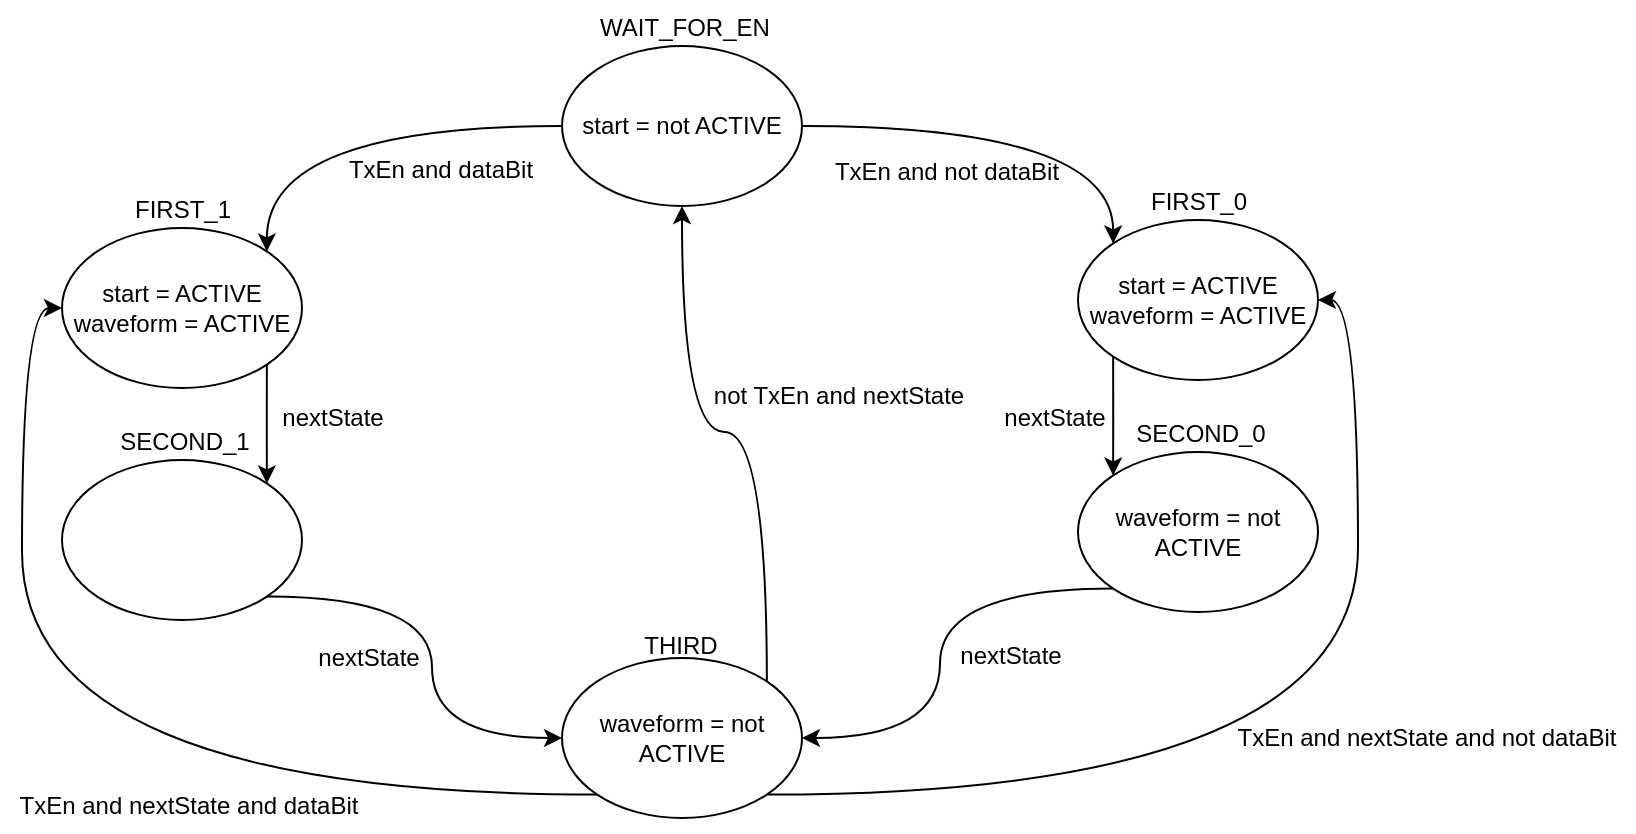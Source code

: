 <mxfile version="21.0.6" type="google"><diagram name="Page-1" id="zNvY1Q-mkukfnYkPsvm0"><mxGraphModel grid="1" page="1" gridSize="1" guides="1" tooltips="1" connect="1" arrows="1" fold="1" pageScale="1" pageWidth="1100" pageHeight="850" background="none" math="0" shadow="0"><root><mxCell id="0"/><mxCell id="1" parent="0"/><mxCell id="GI8vclBK96SNwWwCd37V-17" style="edgeStyle=orthogonalEdgeStyle;rounded=0;orthogonalLoop=1;jettySize=auto;html=1;exitX=1;exitY=0.5;exitDx=0;exitDy=0;entryX=0;entryY=0;entryDx=0;entryDy=0;curved=1;" edge="1" parent="1" source="GI8vclBK96SNwWwCd37V-1" target="GI8vclBK96SNwWwCd37V-3"><mxGeometry relative="1" as="geometry"/></mxCell><mxCell id="GI8vclBK96SNwWwCd37V-18" style="edgeStyle=orthogonalEdgeStyle;rounded=0;orthogonalLoop=1;jettySize=auto;html=1;exitX=0;exitY=0.5;exitDx=0;exitDy=0;entryX=1;entryY=0;entryDx=0;entryDy=0;curved=1;" edge="1" parent="1" source="GI8vclBK96SNwWwCd37V-1" target="GI8vclBK96SNwWwCd37V-5"><mxGeometry relative="1" as="geometry"/></mxCell><mxCell id="GI8vclBK96SNwWwCd37V-1" value="start = not ACTIVE" style="ellipse;whiteSpace=wrap;html=1;" vertex="1" parent="1"><mxGeometry x="406" y="176" width="120" height="80" as="geometry"/></mxCell><mxCell id="GI8vclBK96SNwWwCd37V-2" value="WAIT_FOR_EN" style="text;html=1;align=center;verticalAlign=middle;resizable=0;points=[];autosize=1;strokeColor=none;fillColor=none;" vertex="1" parent="1"><mxGeometry x="415" y="153" width="104" height="27" as="geometry"/></mxCell><mxCell id="GI8vclBK96SNwWwCd37V-13" style="edgeStyle=orthogonalEdgeStyle;rounded=0;orthogonalLoop=1;jettySize=auto;html=1;exitX=1;exitY=0;exitDx=0;exitDy=0;entryX=0.5;entryY=1;entryDx=0;entryDy=0;curved=1;" edge="1" parent="1" source="GI8vclBK96SNwWwCd37V-11" target="GI8vclBK96SNwWwCd37V-1"><mxGeometry relative="1" as="geometry"/></mxCell><mxCell id="GI8vclBK96SNwWwCd37V-32" style="edgeStyle=orthogonalEdgeStyle;rounded=0;orthogonalLoop=1;jettySize=auto;html=1;exitX=0;exitY=1;exitDx=0;exitDy=0;entryX=0;entryY=0.5;entryDx=0;entryDy=0;curved=1;" edge="1" parent="1" source="GI8vclBK96SNwWwCd37V-11" target="GI8vclBK96SNwWwCd37V-5"><mxGeometry relative="1" as="geometry"/></mxCell><mxCell id="GI8vclBK96SNwWwCd37V-33" style="edgeStyle=orthogonalEdgeStyle;rounded=0;orthogonalLoop=1;jettySize=auto;html=1;exitX=1;exitY=1;exitDx=0;exitDy=0;entryX=1;entryY=0.5;entryDx=0;entryDy=0;curved=1;" edge="1" parent="1" source="GI8vclBK96SNwWwCd37V-11" target="GI8vclBK96SNwWwCd37V-3"><mxGeometry relative="1" as="geometry"/></mxCell><mxCell id="GI8vclBK96SNwWwCd37V-11" value="waveform = not ACTIVE" style="ellipse;whiteSpace=wrap;html=1;" vertex="1" parent="1"><mxGeometry x="406" y="482" width="120" height="80" as="geometry"/></mxCell><mxCell id="GI8vclBK96SNwWwCd37V-12" value="THIRD" style="text;html=1;align=center;verticalAlign=middle;resizable=0;points=[];autosize=1;strokeColor=none;fillColor=none;" vertex="1" parent="1"><mxGeometry x="437" y="462" width="56" height="27" as="geometry"/></mxCell><mxCell id="GI8vclBK96SNwWwCd37V-14" value="not TxEn and nextState" style="text;html=1;align=center;verticalAlign=middle;resizable=0;points=[];autosize=1;strokeColor=none;fillColor=none;" vertex="1" parent="1"><mxGeometry x="472" y="337" width="144" height="27" as="geometry"/></mxCell><mxCell id="GI8vclBK96SNwWwCd37V-15" value="" style="group" connectable="0" vertex="1" parent="1"><mxGeometry x="664" y="240" width="120" height="219" as="geometry"/></mxCell><mxCell id="GI8vclBK96SNwWwCd37V-26" style="edgeStyle=orthogonalEdgeStyle;rounded=0;orthogonalLoop=1;jettySize=auto;html=1;exitX=0;exitY=1;exitDx=0;exitDy=0;entryX=0;entryY=0;entryDx=0;entryDy=0;" edge="1" parent="GI8vclBK96SNwWwCd37V-15" source="GI8vclBK96SNwWwCd37V-3" target="GI8vclBK96SNwWwCd37V-7"><mxGeometry relative="1" as="geometry"/></mxCell><mxCell id="GI8vclBK96SNwWwCd37V-3" value="start = ACTIVE&lt;br&gt;waveform = ACTIVE" style="ellipse;whiteSpace=wrap;html=1;" vertex="1" parent="GI8vclBK96SNwWwCd37V-15"><mxGeometry y="23" width="120" height="80" as="geometry"/></mxCell><mxCell id="GI8vclBK96SNwWwCd37V-4" value="FIRST_0" style="text;html=1;align=center;verticalAlign=middle;resizable=0;points=[];autosize=1;strokeColor=none;fillColor=none;" vertex="1" parent="GI8vclBK96SNwWwCd37V-15"><mxGeometry x="26.5" width="67" height="27" as="geometry"/></mxCell><mxCell id="GI8vclBK96SNwWwCd37V-7" value="waveform = not ACTIVE" style="ellipse;whiteSpace=wrap;html=1;" vertex="1" parent="GI8vclBK96SNwWwCd37V-15"><mxGeometry y="139" width="120" height="80" as="geometry"/></mxCell><mxCell id="GI8vclBK96SNwWwCd37V-8" value="SECOND_0" style="text;html=1;align=center;verticalAlign=middle;resizable=0;points=[];autosize=1;strokeColor=none;fillColor=none;" vertex="1" parent="GI8vclBK96SNwWwCd37V-15"><mxGeometry x="18.5" y="116" width="84" height="27" as="geometry"/></mxCell><mxCell id="GI8vclBK96SNwWwCd37V-16" value="" style="group" connectable="0" vertex="1" parent="1"><mxGeometry x="156" y="244" width="120" height="219" as="geometry"/></mxCell><mxCell id="GI8vclBK96SNwWwCd37V-23" style="edgeStyle=orthogonalEdgeStyle;rounded=0;orthogonalLoop=1;jettySize=auto;html=1;exitX=1;exitY=1;exitDx=0;exitDy=0;entryX=1;entryY=0;entryDx=0;entryDy=0;" edge="1" parent="GI8vclBK96SNwWwCd37V-16" source="GI8vclBK96SNwWwCd37V-5" target="GI8vclBK96SNwWwCd37V-9"><mxGeometry relative="1" as="geometry"/></mxCell><mxCell id="GI8vclBK96SNwWwCd37V-5" value="start = ACTIVE&lt;br&gt;waveform = ACTIVE" style="ellipse;whiteSpace=wrap;html=1;" vertex="1" parent="GI8vclBK96SNwWwCd37V-16"><mxGeometry y="23" width="120" height="80" as="geometry"/></mxCell><mxCell id="GI8vclBK96SNwWwCd37V-6" value="FIRST_1" style="text;html=1;align=center;verticalAlign=middle;resizable=0;points=[];autosize=1;strokeColor=none;fillColor=none;" vertex="1" parent="GI8vclBK96SNwWwCd37V-16"><mxGeometry x="26.5" width="67" height="27" as="geometry"/></mxCell><mxCell id="GI8vclBK96SNwWwCd37V-9" value="" style="ellipse;whiteSpace=wrap;html=1;" vertex="1" parent="GI8vclBK96SNwWwCd37V-16"><mxGeometry y="139" width="120" height="80" as="geometry"/></mxCell><mxCell id="GI8vclBK96SNwWwCd37V-10" value="SECOND_1" style="text;html=1;align=center;verticalAlign=middle;resizable=0;points=[];autosize=1;strokeColor=none;fillColor=none;" vertex="1" parent="GI8vclBK96SNwWwCd37V-16"><mxGeometry x="18.5" y="116" width="84" height="27" as="geometry"/></mxCell><mxCell id="GI8vclBK96SNwWwCd37V-19" value="TxEn and not dataBit" style="text;html=1;align=center;verticalAlign=middle;resizable=0;points=[];autosize=1;strokeColor=none;fillColor=none;" vertex="1" parent="1"><mxGeometry x="532" y="225" width="131" height="27" as="geometry"/></mxCell><mxCell id="GI8vclBK96SNwWwCd37V-21" value="TxEn and dataBit" style="text;html=1;align=center;verticalAlign=middle;resizable=0;points=[];autosize=1;strokeColor=none;fillColor=none;" vertex="1" parent="1"><mxGeometry x="289" y="224" width="111" height="27" as="geometry"/></mxCell><mxCell id="GI8vclBK96SNwWwCd37V-24" value="nextState" style="text;html=1;align=center;verticalAlign=middle;resizable=0;points=[];autosize=1;strokeColor=none;fillColor=none;" vertex="1" parent="1"><mxGeometry x="256" y="348" width="70" height="27" as="geometry"/></mxCell><mxCell id="GI8vclBK96SNwWwCd37V-25" value="nextState" style="text;html=1;align=center;verticalAlign=middle;resizable=0;points=[];autosize=1;strokeColor=none;fillColor=none;" vertex="1" parent="1"><mxGeometry x="617" y="348" width="70" height="27" as="geometry"/></mxCell><mxCell id="GI8vclBK96SNwWwCd37V-28" style="edgeStyle=orthogonalEdgeStyle;rounded=0;orthogonalLoop=1;jettySize=auto;html=1;exitX=0;exitY=1;exitDx=0;exitDy=0;entryX=1;entryY=0.5;entryDx=0;entryDy=0;curved=1;" edge="1" parent="1" source="GI8vclBK96SNwWwCd37V-7" target="GI8vclBK96SNwWwCd37V-11"><mxGeometry relative="1" as="geometry"/></mxCell><mxCell id="GI8vclBK96SNwWwCd37V-29" style="edgeStyle=orthogonalEdgeStyle;rounded=0;orthogonalLoop=1;jettySize=auto;html=1;exitX=1;exitY=1;exitDx=0;exitDy=0;entryX=0;entryY=0.5;entryDx=0;entryDy=0;curved=1;" edge="1" parent="1" source="GI8vclBK96SNwWwCd37V-9" target="GI8vclBK96SNwWwCd37V-11"><mxGeometry relative="1" as="geometry"/></mxCell><mxCell id="GI8vclBK96SNwWwCd37V-30" value="nextState" style="text;html=1;align=center;verticalAlign=middle;resizable=0;points=[];autosize=1;strokeColor=none;fillColor=none;" vertex="1" parent="1"><mxGeometry x="595" y="467" width="70" height="27" as="geometry"/></mxCell><mxCell id="GI8vclBK96SNwWwCd37V-31" value="nextState" style="text;html=1;align=center;verticalAlign=middle;resizable=0;points=[];autosize=1;strokeColor=none;fillColor=none;" vertex="1" parent="1"><mxGeometry x="274" y="468" width="70" height="27" as="geometry"/></mxCell><mxCell id="GI8vclBK96SNwWwCd37V-34" value="TxEn and nextState and not dataBit" style="text;html=1;align=center;verticalAlign=middle;resizable=0;points=[];autosize=1;strokeColor=none;fillColor=none;" vertex="1" parent="1"><mxGeometry x="734" y="508" width="208" height="27" as="geometry"/></mxCell><mxCell id="GI8vclBK96SNwWwCd37V-35" value="TxEn and nextState and dataBit" style="text;html=1;align=center;verticalAlign=middle;resizable=0;points=[];autosize=1;strokeColor=none;fillColor=none;" vertex="1" parent="1"><mxGeometry x="125" y="542" width="188" height="27" as="geometry"/></mxCell></root></mxGraphModel></diagram></mxfile>